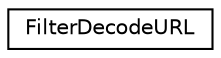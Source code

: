 digraph "类继承关系图"
{
 // INTERACTIVE_SVG=YES
 // LATEX_PDF_SIZE
  edge [fontname="Helvetica",fontsize="10",labelfontname="Helvetica",labelfontsize="10"];
  node [fontname="Helvetica",fontsize="10",shape=record];
  rankdir="LR";
  Node0 [label="FilterDecodeURL",height=0.2,width=0.4,color="black", fillcolor="white", style="filled",URL="$d1/d70/class_filter_decode_u_r_l.html",tooltip="The implementation of the \"decodeURL\" filter The leading character is removed from the value in case ..."];
}
